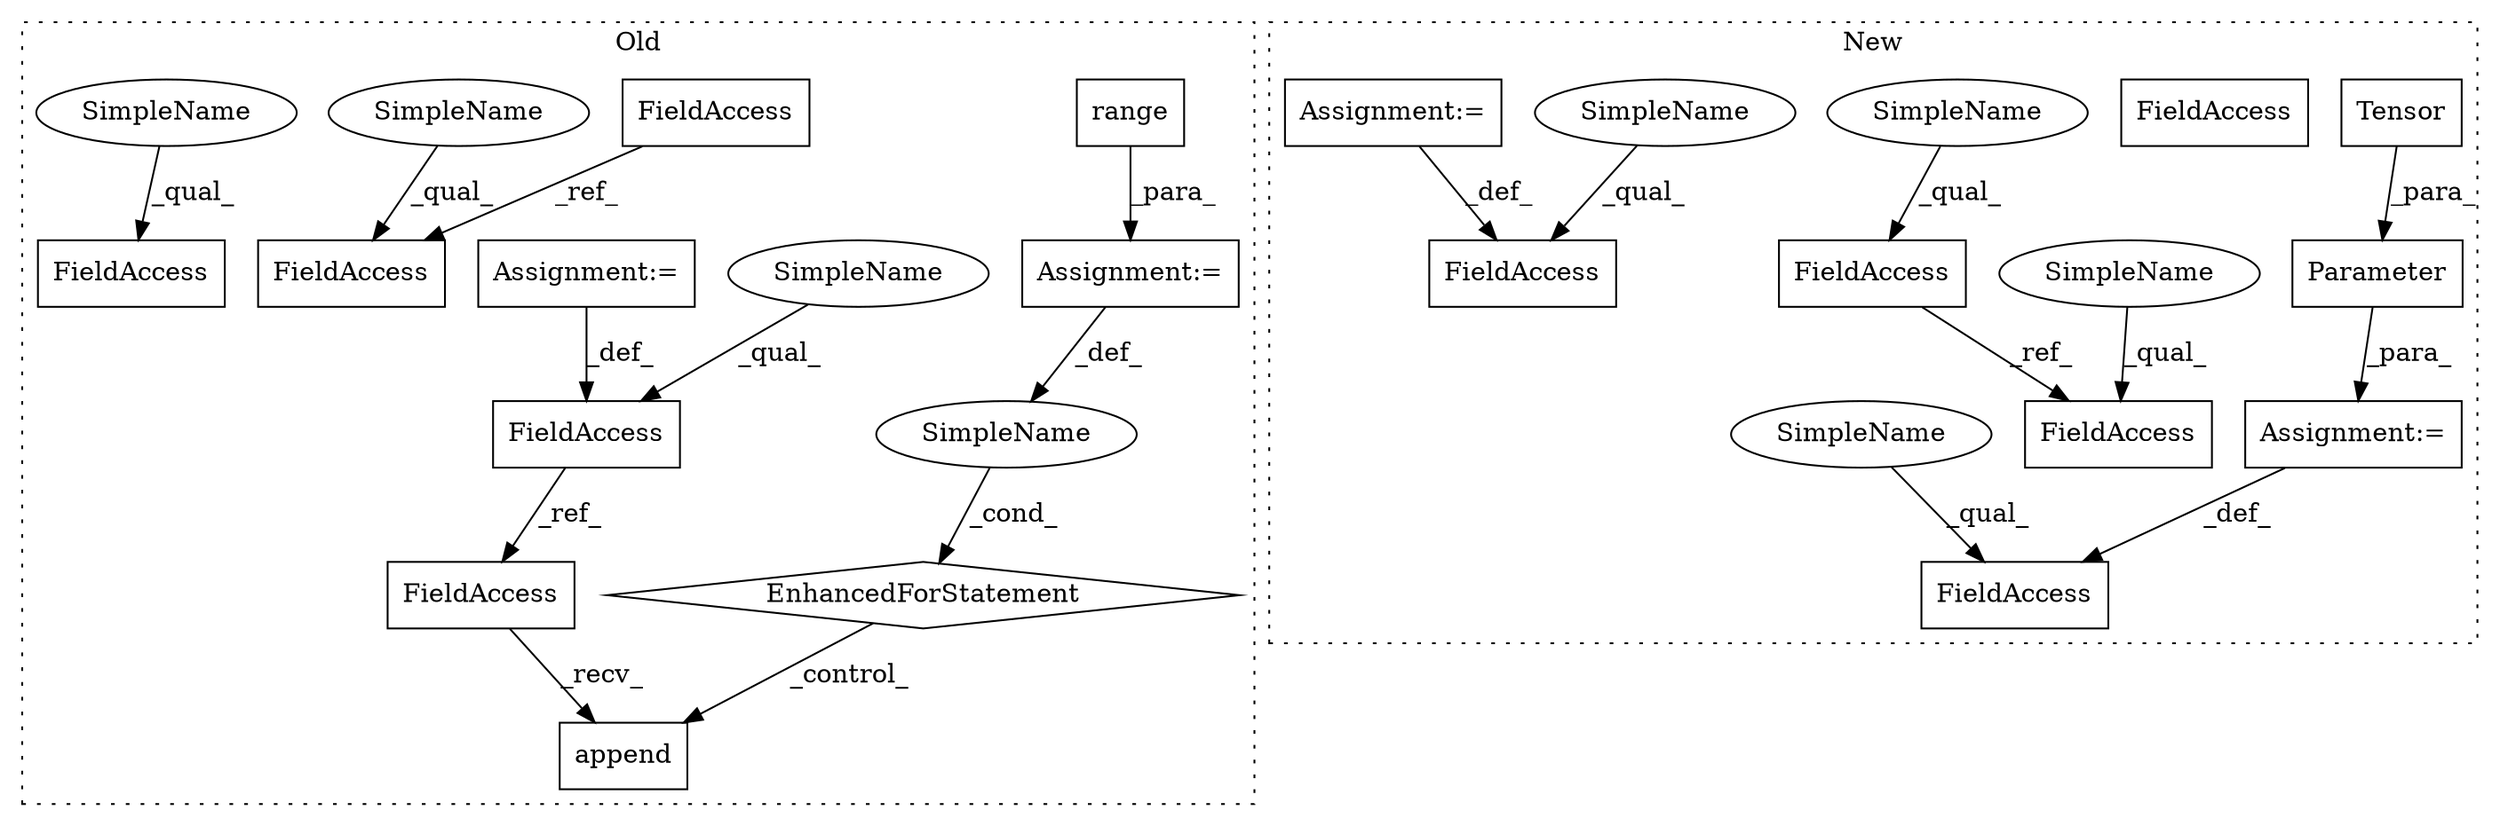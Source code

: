 digraph G {
subgraph cluster0 {
1 [label="EnhancedForStatement" a="70" s="18212,18290" l="53,2" shape="diamond"];
3 [label="Assignment:=" a="7" s="18212,18290" l="53,2" shape="box"];
5 [label="SimpleName" a="42" s="18269" l="1" shape="ellipse"];
6 [label="append" a="32" s="18452,18460" l="7,1" shape="box"];
7 [label="range" a="32" s="18273,18289" l="6,1" shape="box"];
9 [label="FieldAccess" a="22" s="18065" l="12" shape="box"];
10 [label="FieldAccess" a="22" s="17924" l="9" shape="box"];
11 [label="FieldAccess" a="22" s="18321" l="9" shape="box"];
12 [label="FieldAccess" a="22" s="18347" l="10" shape="box"];
18 [label="Assignment:=" a="7" s="18077" l="1" shape="box"];
20 [label="SimpleName" a="42" s="18065" l="4" shape="ellipse"];
21 [label="SimpleName" a="42" s="18347" l="4" shape="ellipse"];
22 [label="SimpleName" a="42" s="18321" l="4" shape="ellipse"];
27 [label="FieldAccess" a="22" s="18439" l="12" shape="box"];
label = "Old";
style="dotted";
}
subgraph cluster1 {
2 [label="Tensor" a="32" s="16818,16889" l="7,1" shape="box"];
4 [label="Assignment:=" a="7" s="16792" l="1" shape="box"];
8 [label="FieldAccess" a="22" s="16781" l="11" shape="box"];
13 [label="FieldAccess" a="22" s="16897" l="9" shape="box"];
14 [label="FieldAccess" a="22" s="16596" l="20" shape="box"];
15 [label="FieldAccess" a="22" s="16746" l="17" shape="box"];
16 [label="FieldAccess" a="22" s="16847" l="17" shape="box"];
17 [label="Parameter" a="32" s="16802,16890" l="10,1" shape="box"];
19 [label="Assignment:=" a="7" s="16906" l="1" shape="box"];
23 [label="SimpleName" a="42" s="16746" l="4" shape="ellipse"];
24 [label="SimpleName" a="42" s="16847" l="4" shape="ellipse"];
25 [label="SimpleName" a="42" s="16781" l="4" shape="ellipse"];
26 [label="SimpleName" a="42" s="16897" l="4" shape="ellipse"];
label = "New";
style="dotted";
}
1 -> 6 [label="_control_"];
2 -> 17 [label="_para_"];
3 -> 5 [label="_def_"];
4 -> 8 [label="_def_"];
5 -> 1 [label="_cond_"];
7 -> 3 [label="_para_"];
9 -> 27 [label="_ref_"];
10 -> 11 [label="_ref_"];
15 -> 16 [label="_ref_"];
17 -> 4 [label="_para_"];
18 -> 9 [label="_def_"];
19 -> 13 [label="_def_"];
20 -> 9 [label="_qual_"];
21 -> 12 [label="_qual_"];
22 -> 11 [label="_qual_"];
23 -> 15 [label="_qual_"];
24 -> 16 [label="_qual_"];
25 -> 8 [label="_qual_"];
26 -> 13 [label="_qual_"];
27 -> 6 [label="_recv_"];
}